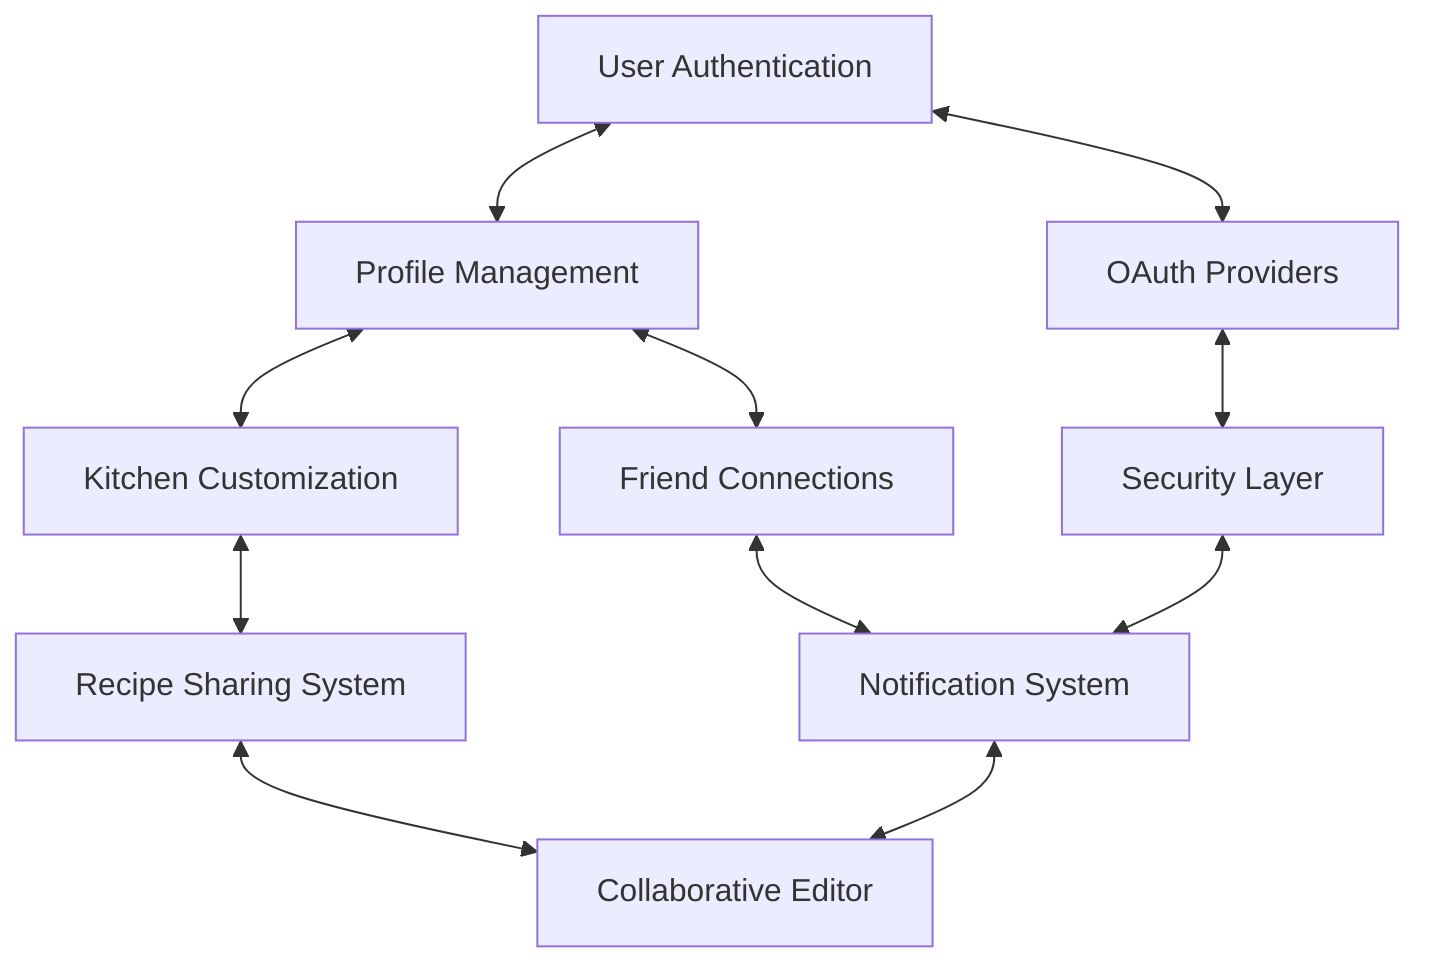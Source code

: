 graph TD
    A[User Authentication] <--> B[Profile Management]
    B <--> C[Kitchen Customization]
    A <--> D[OAuth Providers]
    B <--> E[Friend Connections]
    C <--> F[Recipe Sharing System]
    D <--> G[Security Layer]
    E <--> H[Notification System]
    F <--> I[Collaborative Editor]
    G <--> H
    H <--> I